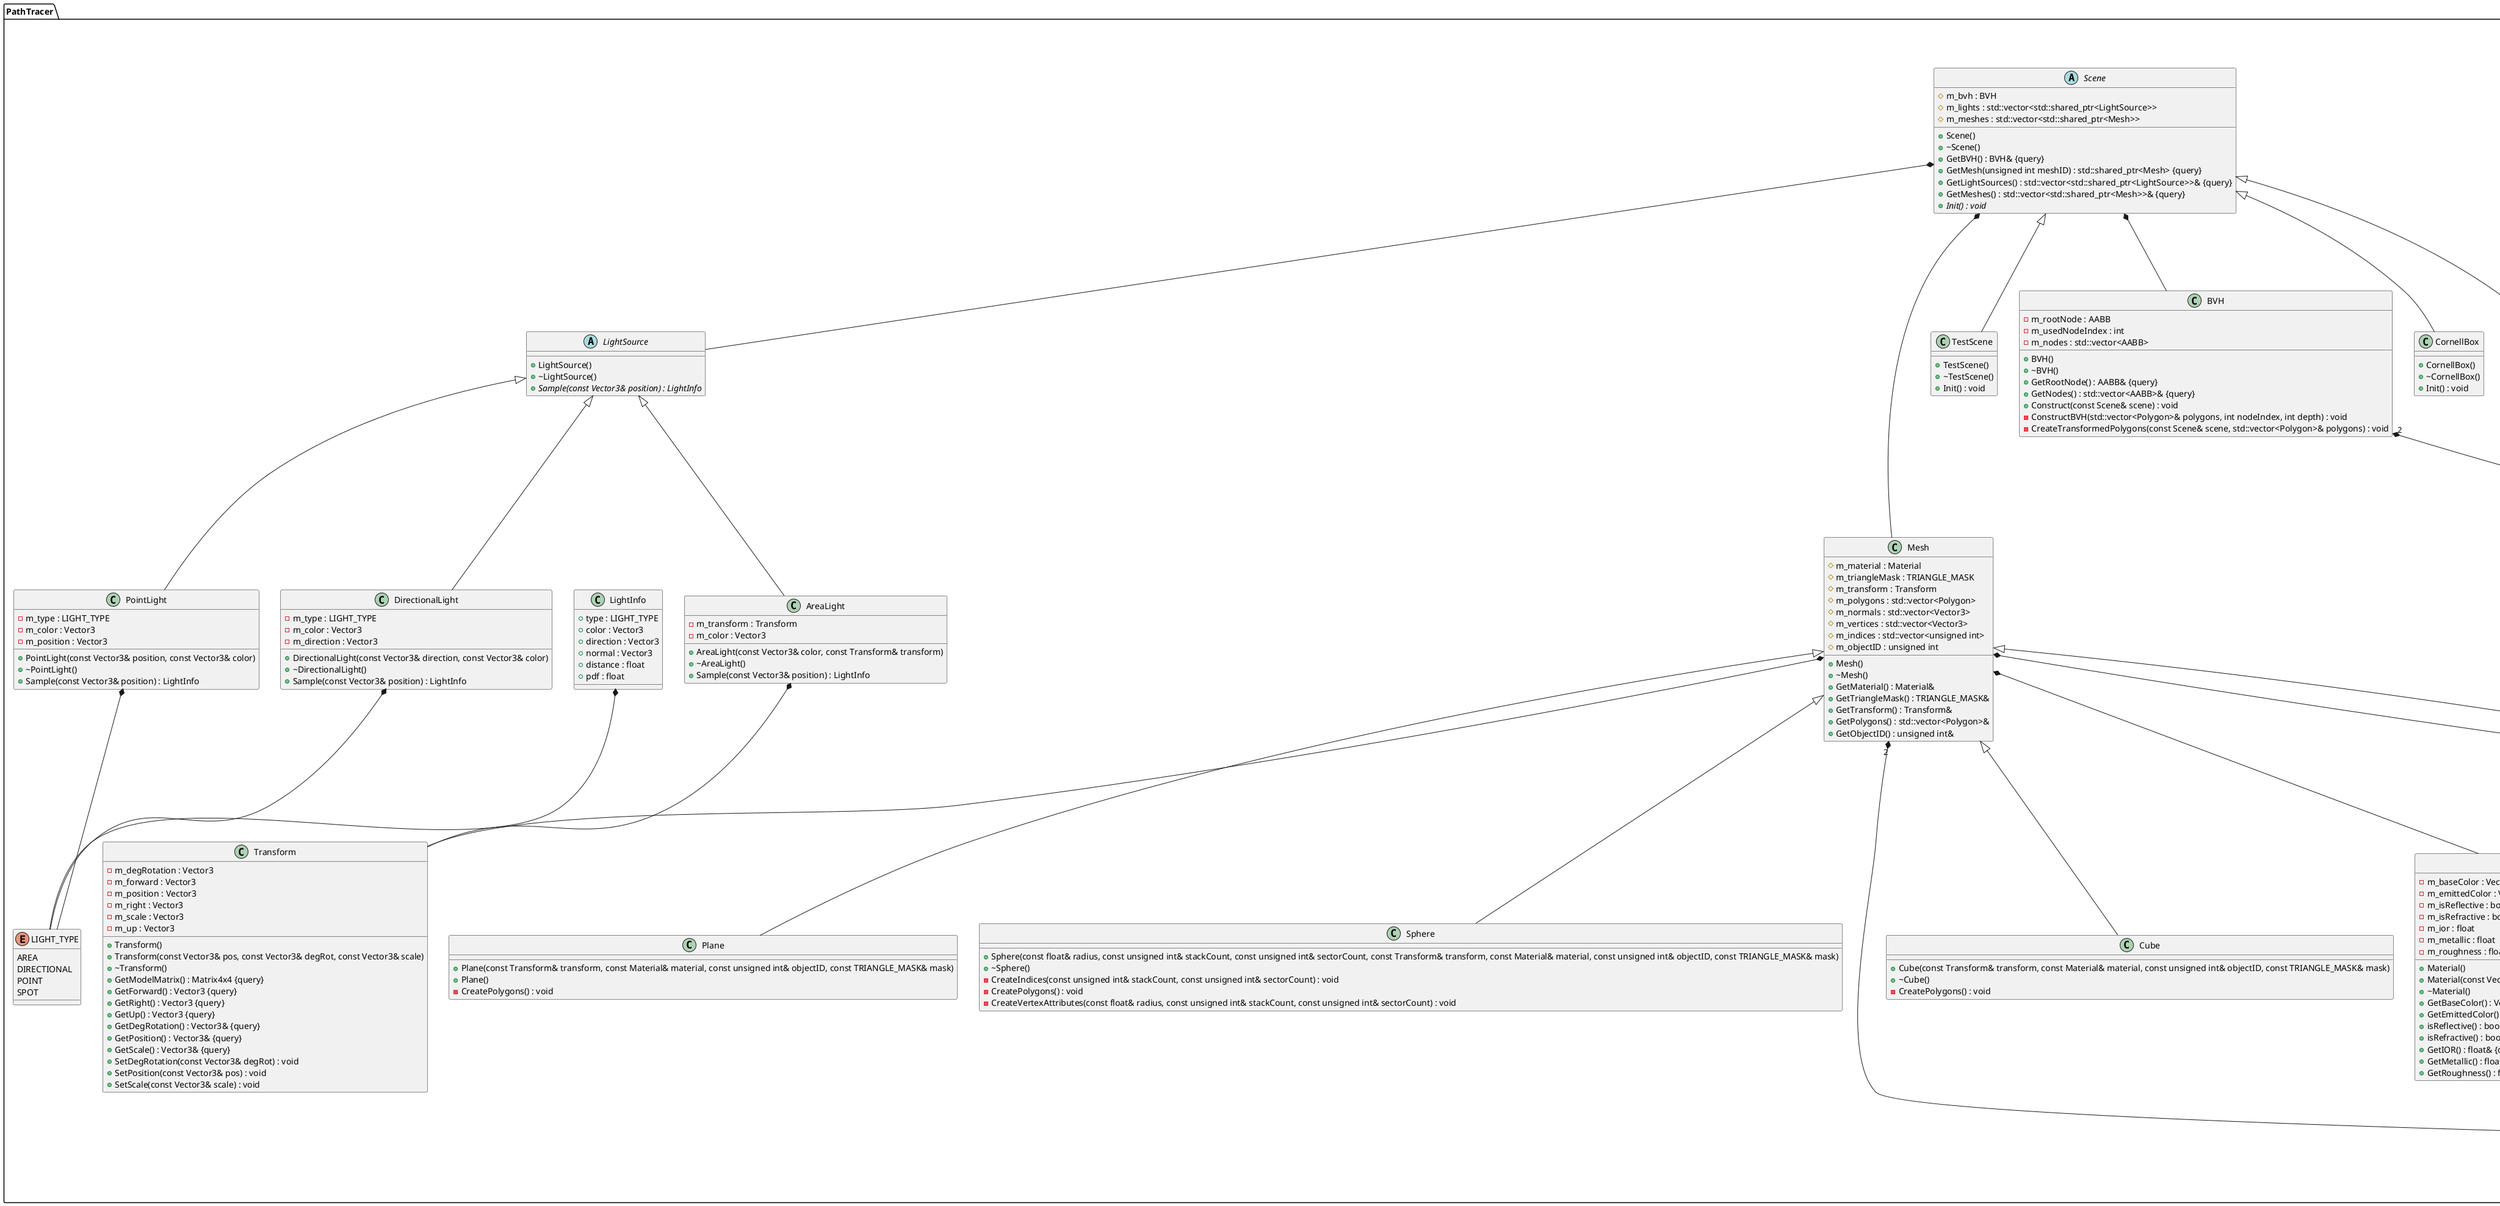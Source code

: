 @startuml





/' Objects '/

namespace PathTracer {
	class AABB {
		+AABB()
		+AABB(std::vector<Polygon>& polygons)
		+AABB(const Polygon& polygon)
		+~AABB()
		+{static} Merge(const AABB& lhs, const AABB& rhs) : AABB
		-m_center : Vector3
		-m_maxCoord : Vector3
		-m_minCoord : Vector3
		+GetCenter() : Vector3& {query}
		+GetMaxCoord() : Vector3& {query}
		+GetMinCoord() : Vector3& {query}
		+Intersect(const Ray& ray) : bool {query}
		+IsLeafNode() : bool {query}
		+SurfaceArea() : float {query}
		-m_childIndex : int
		+GetChildIndex() : int* {query}
		-m_children : std::vector<AABB>
		+GetChildren() : std::vector<AABB>& {query}
		-m_aabbPolygons : std::vector<Polygon>
		-m_polygons : std::vector<Polygon>
		+GetAABBPolygons() : std::vector<Polygon>& {query}
		+GetPolygons() : std::vector<Polygon>& {query}
		-CreateAABBPolygon() : void
		+SetChildIndex(int child0, int child1) : void
		+SetChildren(const AABB& aabb) : void
		+SetPolygons(const std::vector<Polygon>& polygons) : void
	}

	class AreaLight {
		+AreaLight(const Vector3& color, const Transform& transform)
		+~AreaLight()
		+Sample(const Vector3& position) : LightInfo
		-m_transform : Transform
		-m_color : Vector3
	}

	class BVH {
		+BVH()
		+~BVH()
		-m_rootNode : AABB
		+GetRootNode() : AABB& {query}
		-m_usedNodeIndex : int
		-m_nodes : std::vector<AABB>
		+GetNodes() : std::vector<AABB>& {query}
		+Construct(const Scene& scene) : void
		-ConstructBVH(std::vector<Polygon>& polygons, int nodeIndex, int depth) : void
		-CreateTransformedPolygons(const Scene& scene, std::vector<Polygon>& polygons) : void
	}

	class Camera {
		+Camera()
		+Camera(const Vector3& pos, const Vector3& forward, const Vector3& right, const Vector3& up, const float& fovDeg, const unsigned int& width, const unsigned int& height)
		+~Camera()
		+GetCameraRay(float x, float y, unsigned int width, unsigned int height) : Ray
		-m_forward : Vector3
		-m_position : Vector3
		-m_right : Vector3
		-m_up : Vector3
		+GetPosition() : Vector3&
		-m_fovDeg : float
	}

	class CornellBox {
		+CornellBox()
		+~CornellBox()
		+Init() : void
	}

	class CornellBoxInWater {
		+CornellBoxInWater()
		+~CornellBoxInWater()
		+Init() : void
	}

	class Cube {
		+Cube(const Transform& transform, const Material& material, const unsigned int& objectID, const TRIANGLE_MASK& mask)
		+~Cube()
		-CreatePolygons() : void
	}

	class DiffuseBRDF {
		+{static} NormalizeLambert(const Vector3& baseColor) : Vector3
	}

	class DirectionalLight {
		+DirectionalLight(const Vector3& direction, const Vector3& color)
		+~DirectionalLight()
		-m_type : LIGHT_TYPE
		+Sample(const Vector3& position) : LightInfo
		-m_color : Vector3
		-m_direction : Vector3
	}

	class IntersectionResult {
		+IntersectionResult()
		+IntersectionResult(const Vector3& position, const Vector3& normal, const float& distance, const unsigned int& objectID, const TRIANGLE_MASK& triangleMask, const INTERSECTION_TYPE& type)
		+~IntersectionResult()
		-m_type : INTERSECTION_TYPE
		-m_triangleMask : TRIANGLE_MASK
		-m_normal : Vector3
		-m_position : Vector3
		+GetNormal() : Vector3&
		+GetPosition() : Vector3&
		+GetTriangleMask() : char*&
		-m_distance : float
		+GetDistance() : float&
		+GetType() : int&
		-m_objectID : unsigned int
		+GetObjectID() : unsigned int&
	}

	class Intersector {
		+Intersector()
		+~Intersector()
		+IntersectTriangle(const Ray& ray, const Vector3& v0, const Vector3& v1, const Vector3& v2, float& enlarge, float& barycentricU, float& barycentricV) : INTERSECTION_TYPE
		+IntersctPolygons(const Ray& ray, const std::vector<Polygon>& polygons, bool isWireFrame, bool exitOnceFound) : IntersectionResult
		+Intersect(const Ray& ray, const Scene& scene, bool isWireFrame, bool exitOnceFound) : IntersectionResult
		+IntersectBVH(const Ray& ray, const Scene& scene, bool exitOnceFound) : IntersectionResult
		+IntersectBVH(const Ray& ray, const std::vector<AABB>& bvhNodes, int nodeIndex, bool isWireFrame, bool exitOnceFound) : IntersectionResult
	}

	abstract class LightSource {
		+LightSource()
		+~LightSource()
		+{abstract} Sample(const Vector3& position) : LightInfo
	}

	class Material {
		+Material()
		+Material(const Vector3& baseColor, const float& metallic, const float& roughness, const Vector3& emittedColor, const bool& isReflective, const bool& isRefractive, const float& ior)
		+~Material()
		-m_baseColor : Vector3
		-m_emittedColor : Vector3
		+GetBaseColor() : Vector3& {query}
		+GetEmittedColor() : Vector3& {query}
		-m_isReflective : bool
		-m_isRefractive : bool
		+isReflective() : bool& {query}
		+isRefractive() : bool& {query}
		-m_ior : float
		-m_metallic : float
		-m_roughness : float
		+GetIOR() : float& {query}
		+GetMetallic() : float& {query}
		+GetRoughness() : float& {query}
	}

	class Mesh {
		+Mesh()
		+~Mesh()
		#m_material : Material
		+GetMaterial() : Material&
		#m_triangleMask : TRIANGLE_MASK
		+GetTriangleMask() : TRIANGLE_MASK&
		#m_transform : Transform
		+GetTransform() : Transform&
		#m_polygons : std::vector<Polygon>
		+GetPolygons() : std::vector<Polygon>&
		#m_normals : std::vector<Vector3>
		#m_vertices : std::vector<Vector3>
		#m_indices : std::vector<unsigned int>
		#m_objectID : unsigned int
		+GetObjectID() : unsigned int&
	}

	class OBJModel {
		+OBJModel(const std::string& fileName, const Transform& transform, const Material& material, const unsigned int& objectID, const TRIANGLE_MASK& mask)
		+~OBJModel()
		-LoadObjFile(const std::string& fileName) : void
	}

	class PixelBuffer {
		+PixelBuffer()
		+~PixelBuffer()
		-Vector3 : std::unique_ptr<
		+GetHeight() : unsigned int
		+GetWidth() : unsigned int
		-m_height : unsigned int
		-m_width : unsigned int
		+Create(unsigned int width, unsigned int height) : void
		+OutputImage(const std::string& filePath) : void
		+Write(unsigned int x, unsigned int y, float r, float g, float b) : void
	}

	class Plane {
		+Plane(const Transform& transform, const Material& material, const unsigned int& objectID, const TRIANGLE_MASK& mask)
		+Plane()
		-CreatePolygons() : void
	}

	class PointLight {
		+PointLight(const Vector3& position, const Vector3& color)
		+~PointLight()
		-m_type : LIGHT_TYPE
		+Sample(const Vector3& position) : LightInfo
		-m_color : Vector3
		-m_position : Vector3
	}

	class Polygon {
		+Polygon()
		+Polygon(const Vector3& v0, const Vector3& v1, const Vector3& v2, const Vector3& n0, const Vector3& n1, const Vector3& n2, const unsigned int& objectID, const TRIANGLE_MASK& mask)
		+~Polygon()
		-m_triangleMask : TRIANGLE_MASK
		-m_center : Vector3
		+GetCenter() : Vector3& {query}
		+GetTriangleMask() : int& {query}
		-m_normals : std::vector<Vector3>
		-m_vertices : std::vector<Vector3>
		+GetNormals() : std::vector<Vector3>& {query}
		+GetVertices() : std::vector<Vector3>& {query}
		-m_objectID : unsigned int
		+GetObjectID() : unsigned int& {query}
	}

	class Ray {
		+Ray(const Vector3& origin, const Vector3& direction, const float& maxDistance)
		+~Ray()
		-m_direction : Vector3
		-m_origin : Vector3
		+GetDirection() : Vector3& {query}
		+GetOrigin() : Vector3& {query}
		-m_maxDistance : float
		+GetMaxDistance() : float& {query}
	}

	class Renderer {
		+Renderer()
		+~Renderer()
		-m_camera : Camera
		-m_intersector : Intersector
		-m_renderTarget : PixelBuffer
		-RayTrace(const Ray& ray, const Scene& scene, unsigned int bounce) : Vector3
		-RayTraceBVH(const Ray& ray, const Scene& scene, unsigned int bounce) : Vector3
		-RayTraceNEE(const Ray& ray, const Scene& scene) : Vector3
		-RayTraceNEEBVH(const Ray& ray, const Scene& scene) : Vector3
		-SamplePointOnHemisphere(const Vector3& surfaceNormal) : Vector3
		-RussianRoulette(const Material& material) : bool
		-SchlickFresnel(float etai, float etat, float cos) : float
		-m_height : unsigned int
		-m_sampleCount : unsigned int
		-m_width : unsigned int
		+Init(const unsigned int& width, const unsigned int& height, const unsigned int& sampleCount) : void
		+Render(const Scene& scene) : void
	}

	abstract class Scene {
		+Scene()
		+~Scene()
		#m_bvh : BVH
		+GetBVH() : BVH& {query}
		+GetMesh(unsigned int meshID) : std::shared_ptr<Mesh> {query}
		#m_lights : std::vector<std::shared_ptr<LightSource>>
		+GetLightSources() : std::vector<std::shared_ptr<LightSource>>& {query}
		#m_meshes : std::vector<std::shared_ptr<Mesh>>
		+GetMeshes() : std::vector<std::shared_ptr<Mesh>>& {query}
		+{abstract} Init() : void
	}

	class SpecularBRDF {
		+{static} CookTorrance(const Material& material, const Vector3& N, const Vector3& H, const Vector3& V, const Vector3& L) : Vector3
		+{static} GGX(const Material& material, const Vector3& N, const Vector3& H, const Vector3& V, const Vector3& L) : Vector3
		-{static} SchlickFresnel(const Vector3& baseColor, const float& metallic, const float& VH) : Vector3
		-{static} TorranceSparrow(const float& D, const float& G, const Vector3& Fr, const float& cos_o, const float& cos_i) : Vector3
		-{static} Beckman(const float& roughness, const float& VH) : float
		-{static} GGX(const float& roughness, const float& NH) : float
		-{static} Smith(const float& roughness, const float& NL, const float& NV) : float
		-{static} Vcavity(const float& NH, const float& NV, const float& NL, const float& VH) : float
	}

	class Sphere {
		+Sphere(const float& radius, const unsigned int& stackCount, const unsigned int& sectorCount, const Transform& transform, const Material& material, const unsigned int& objectID, const TRIANGLE_MASK& mask)
		+~Sphere()
		-CreateIndices(const unsigned int& stackCount, const unsigned int& sectorCount) : void
		-CreatePolygons() : void
		-CreateVertexAttributes(const float& radius, const unsigned int& stackCount, const unsigned int& sectorCount) : void
	}

	class TestScene {
		+TestScene()
		+~TestScene()
		+Init() : void
	}

	class Transform {
		+Transform()
		+Transform(const Vector3& pos, const Vector3& degRot, const Vector3& scale)
		+~Transform()
		+GetModelMatrix() : Matrix4x4 {query}
		+GetForward() : Vector3 {query}
		+GetRight() : Vector3 {query}
		+GetUp() : Vector3 {query}
		-m_degRotation : Vector3
		-m_forward : Vector3
		-m_position : Vector3
		-m_right : Vector3
		-m_scale : Vector3
		-m_up : Vector3
		+GetDegRotation() : Vector3& {query}
		+GetPosition() : Vector3& {query}
		+GetScale() : Vector3& {query}
		+SetDegRotation(const Vector3& degRot) : void
		+SetPosition(const Vector3& pos) : void
		+SetScale(const Vector3& scale) : void
	}

	enum INTERSECTION_TYPE {
		HIT
		NONE
	}

	enum LIGHT_TYPE {
		AREA
		DIRECTIONAL
		POINT
		SPOT
	}

	enum TRIANGLE_MASK {
		GEOMETRY
		LIGHT
		NONE
	}

	enum TRIANGLE_MASK {
	}

	class LightInfo {
		+type : LIGHT_TYPE
		+color : Vector3
		+direction : Vector3
		+normal : Vector3
		+distance : float
		+pdf : float
	}

	class Vertex {
		+normal : Vector3
		+position : Vector3
	}
}





/' Inheritance relationships '/

PathTracer.LightSource <|-- PathTracer.AreaLight


PathTracer.LightSource <|-- PathTracer.DirectionalLight


PathTracer.LightSource <|-- PathTracer.PointLight


PathTracer.Mesh <|-- PathTracer.Cube


PathTracer.Mesh <|-- PathTracer.OBJModel


PathTracer.Mesh <|-- PathTracer.Plane


PathTracer.Mesh <|-- PathTracer.Sphere


PathTracer.Scene <|-- PathTracer.CornellBox


PathTracer.Scene <|-- PathTracer.CornellBoxInWater


PathTracer.Scene <|-- PathTracer.TestScene





/' Aggregation relationships '/

PathTracer.AABB *-- PathTracer.AABB


PathTracer.AABB "2" *-- PathTracer.Polygon


PathTracer.AreaLight *-- PathTracer.Transform


PathTracer.BVH "2" *-- PathTracer.AABB


PathTracer.DirectionalLight *-- PathTracer.LIGHT_TYPE


PathTracer.IntersectionResult *-- PathTracer.INTERSECTION_TYPE


PathTracer.IntersectionResult "2" *-- PathTracer.TRIANGLE_MASK


PathTracer.LightInfo *-- PathTracer.LIGHT_TYPE


PathTracer.Mesh *-- PathTracer.Material


PathTracer.Mesh *-- PathTracer.Polygon


PathTracer.Mesh "2" *-- PathTracer.TRIANGLE_MASK


PathTracer.Mesh *-- PathTracer.Transform


PathTracer.PointLight *-- PathTracer.LIGHT_TYPE


PathTracer.Polygon "2" *-- PathTracer.TRIANGLE_MASK


PathTracer.Renderer *-- PathTracer.Camera


PathTracer.Renderer *-- PathTracer.Intersector


PathTracer.Renderer *-- PathTracer.PixelBuffer


PathTracer.Scene *-- PathTracer.BVH


PathTracer.Scene *-- PathTracer.LightSource


PathTracer.Scene *-- PathTracer.Mesh






/' Nested objects '/



@enduml
